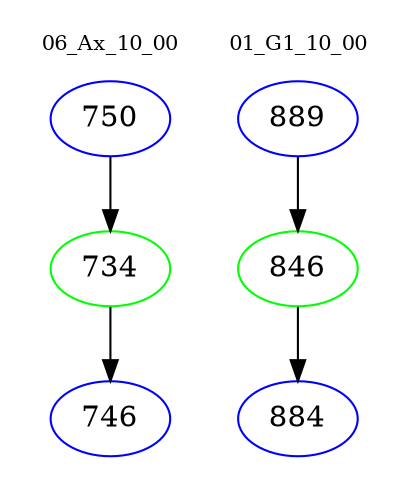 digraph{
subgraph cluster_0 {
color = white
label = "06_Ax_10_00";
fontsize=10;
T0_750 [label="750", color="blue"]
T0_750 -> T0_734 [color="black"]
T0_734 [label="734", color="green"]
T0_734 -> T0_746 [color="black"]
T0_746 [label="746", color="blue"]
}
subgraph cluster_1 {
color = white
label = "01_G1_10_00";
fontsize=10;
T1_889 [label="889", color="blue"]
T1_889 -> T1_846 [color="black"]
T1_846 [label="846", color="green"]
T1_846 -> T1_884 [color="black"]
T1_884 [label="884", color="blue"]
}
}
